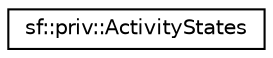 digraph "Graphical Class Hierarchy"
{
 // LATEX_PDF_SIZE
  edge [fontname="Helvetica",fontsize="10",labelfontname="Helvetica",labelfontsize="10"];
  node [fontname="Helvetica",fontsize="10",shape=record];
  rankdir="LR";
  Node0 [label="sf::priv::ActivityStates",height=0.2,width=0.4,color="black", fillcolor="white", style="filled",URL="$d2/d34/structsf_1_1priv_1_1ActivityStates.html",tooltip=" "];
}
